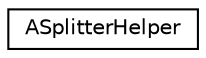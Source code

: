 digraph "Graphical Class Hierarchy"
{
 // LATEX_PDF_SIZE
  edge [fontname="Helvetica",fontsize="10",labelfontname="Helvetica",labelfontsize="10"];
  node [fontname="Helvetica",fontsize="10",shape=record];
  rankdir="LR";
  Node0 [label="ASplitterHelper",height=0.2,width=0.4,color="black", fillcolor="white", style="filled",URL="$classASplitterHelper.html",tooltip=" "];
}
